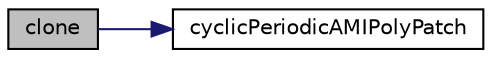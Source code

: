 digraph "clone"
{
  bgcolor="transparent";
  edge [fontname="Helvetica",fontsize="10",labelfontname="Helvetica",labelfontsize="10"];
  node [fontname="Helvetica",fontsize="10",shape=record];
  rankdir="LR";
  Node1 [label="clone",height=0.2,width=0.4,color="black", fillcolor="grey75", style="filled" fontcolor="black"];
  Node1 -> Node2 [color="midnightblue",fontsize="10",style="solid",fontname="Helvetica"];
  Node2 [label="cyclicPeriodicAMIPolyPatch",height=0.2,width=0.4,color="black",URL="$classFoam_1_1cyclicPeriodicAMIPolyPatch.html#a36b807c28ecab3fe3b1701af19c10dc9",tooltip="Construct from (base coupled patch) components. "];
}
